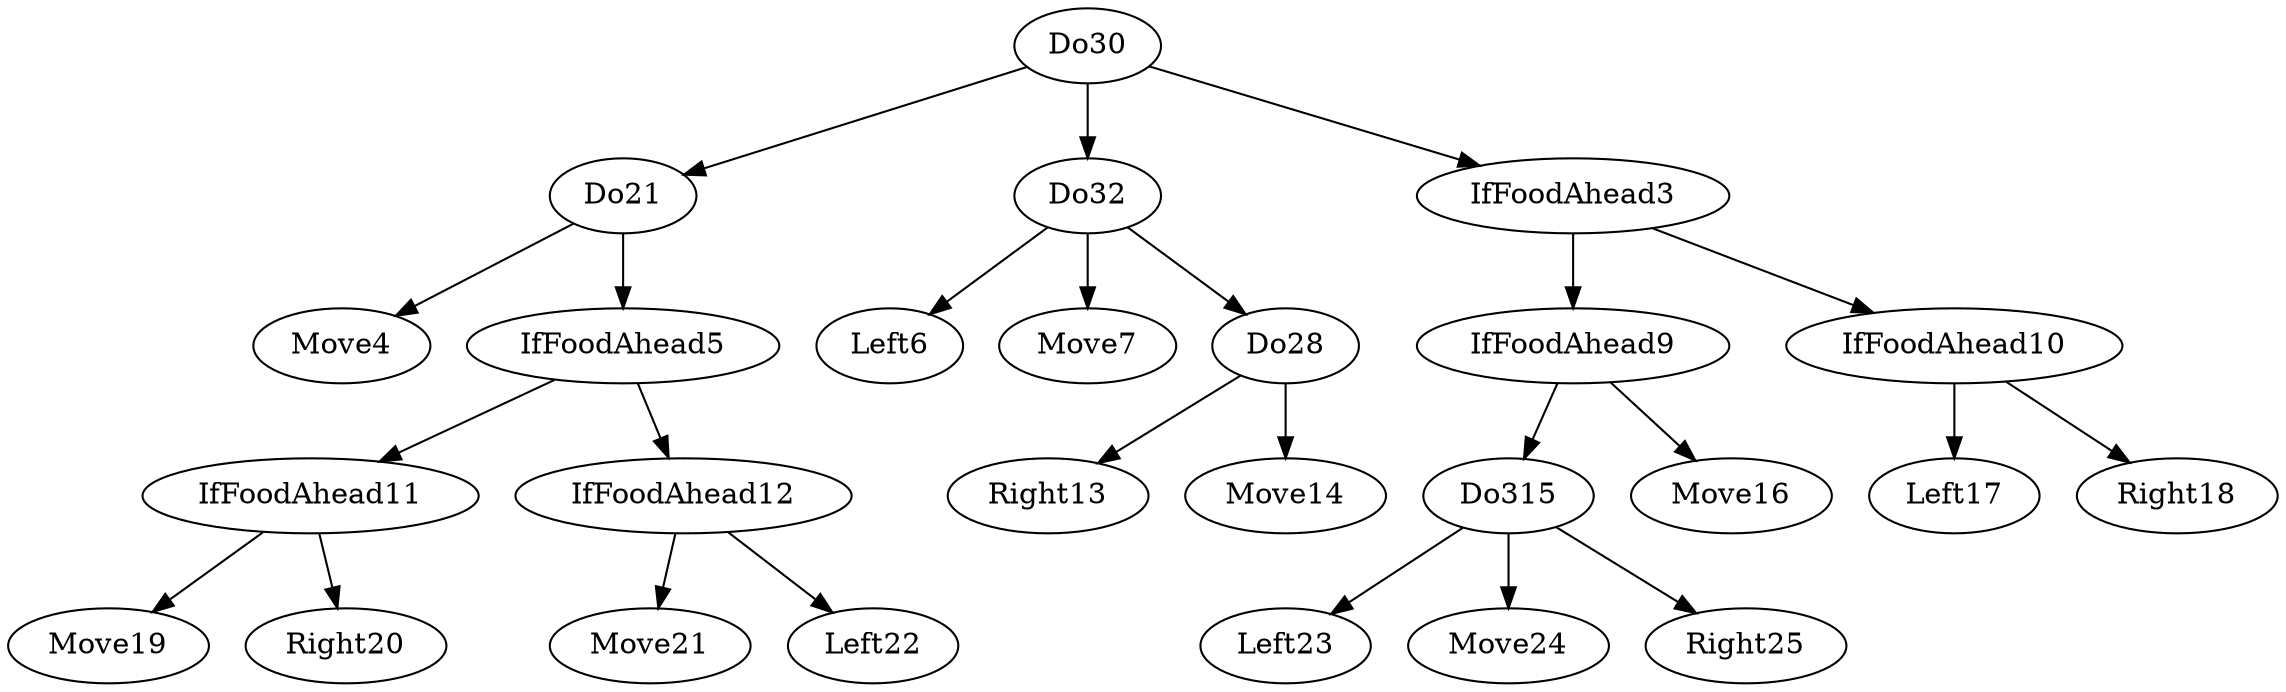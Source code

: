 digraph T {
	Do30 -> Do21;
	Do30 -> Do32;
	Do30 -> IfFoodAhead3;
	Do21 -> Move4;
	Do21 -> IfFoodAhead5;
	Do32 -> Left6;
	Do32 -> Move7;
	Do32 -> Do28;
	IfFoodAhead3 -> IfFoodAhead9;
	IfFoodAhead3 -> IfFoodAhead10;
	IfFoodAhead5 -> IfFoodAhead11;
	IfFoodAhead5 -> IfFoodAhead12;
	Do28 -> Right13;
	Do28 -> Move14;
	IfFoodAhead9 -> Do315;
	IfFoodAhead9 -> Move16;
	IfFoodAhead10 -> Left17;
	IfFoodAhead10 -> Right18;
	IfFoodAhead11 -> Move19;
	IfFoodAhead11 -> Right20;
	IfFoodAhead12 -> Move21;
	IfFoodAhead12 -> Left22;
	Do315 -> Left23;
	Do315 -> Move24;
	Do315 -> Right25;
}

